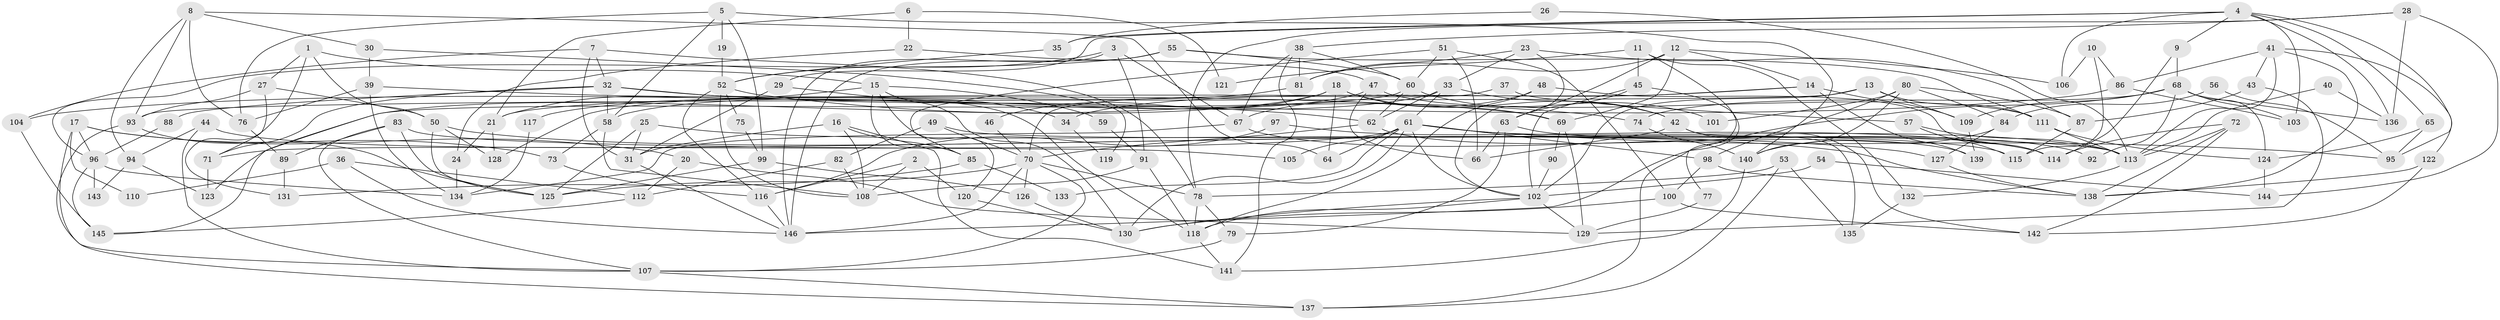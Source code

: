 // Generated by graph-tools (version 1.1) at 2025/36/03/09/25 02:36:20]
// undirected, 146 vertices, 292 edges
graph export_dot {
graph [start="1"]
  node [color=gray90,style=filled];
  1;
  2;
  3;
  4;
  5;
  6;
  7;
  8;
  9;
  10;
  11;
  12;
  13;
  14;
  15;
  16;
  17;
  18;
  19;
  20;
  21;
  22;
  23;
  24;
  25;
  26;
  27;
  28;
  29;
  30;
  31;
  32;
  33;
  34;
  35;
  36;
  37;
  38;
  39;
  40;
  41;
  42;
  43;
  44;
  45;
  46;
  47;
  48;
  49;
  50;
  51;
  52;
  53;
  54;
  55;
  56;
  57;
  58;
  59;
  60;
  61;
  62;
  63;
  64;
  65;
  66;
  67;
  68;
  69;
  70;
  71;
  72;
  73;
  74;
  75;
  76;
  77;
  78;
  79;
  80;
  81;
  82;
  83;
  84;
  85;
  86;
  87;
  88;
  89;
  90;
  91;
  92;
  93;
  94;
  95;
  96;
  97;
  98;
  99;
  100;
  101;
  102;
  103;
  104;
  105;
  106;
  107;
  108;
  109;
  110;
  111;
  112;
  113;
  114;
  115;
  116;
  117;
  118;
  119;
  120;
  121;
  122;
  123;
  124;
  125;
  126;
  127;
  128;
  129;
  130;
  131;
  132;
  133;
  134;
  135;
  136;
  137;
  138;
  139;
  140;
  141;
  142;
  143;
  144;
  145;
  146;
  1 -- 131;
  1 -- 27;
  1 -- 15;
  1 -- 50;
  2 -- 108;
  2 -- 116;
  2 -- 120;
  3 -- 91;
  3 -- 67;
  3 -- 52;
  3 -- 146;
  4 -- 9;
  4 -- 136;
  4 -- 29;
  4 -- 35;
  4 -- 65;
  4 -- 95;
  4 -- 103;
  4 -- 106;
  5 -- 58;
  5 -- 99;
  5 -- 19;
  5 -- 76;
  5 -- 140;
  6 -- 21;
  6 -- 22;
  6 -- 121;
  7 -- 31;
  7 -- 32;
  7 -- 78;
  7 -- 104;
  8 -- 64;
  8 -- 93;
  8 -- 30;
  8 -- 76;
  8 -- 94;
  9 -- 68;
  9 -- 114;
  10 -- 106;
  10 -- 86;
  10 -- 115;
  11 -- 132;
  11 -- 45;
  11 -- 121;
  11 -- 137;
  12 -- 63;
  12 -- 81;
  12 -- 14;
  12 -- 69;
  12 -- 106;
  13 -- 93;
  13 -- 102;
  13 -- 109;
  13 -- 111;
  14 -- 139;
  14 -- 21;
  14 -- 34;
  14 -- 109;
  15 -- 120;
  15 -- 21;
  15 -- 59;
  15 -- 85;
  15 -- 130;
  16 -- 31;
  16 -- 141;
  16 -- 85;
  16 -- 108;
  17 -- 20;
  17 -- 73;
  17 -- 96;
  17 -- 107;
  17 -- 110;
  18 -- 145;
  18 -- 42;
  18 -- 46;
  18 -- 64;
  18 -- 69;
  19 -- 52;
  20 -- 129;
  20 -- 112;
  21 -- 24;
  21 -- 128;
  22 -- 24;
  22 -- 47;
  23 -- 33;
  23 -- 102;
  23 -- 81;
  23 -- 87;
  24 -- 134;
  25 -- 125;
  25 -- 127;
  25 -- 31;
  26 -- 113;
  26 -- 35;
  27 -- 71;
  27 -- 93;
  27 -- 50;
  28 -- 38;
  28 -- 78;
  28 -- 136;
  28 -- 144;
  29 -- 31;
  29 -- 34;
  30 -- 39;
  30 -- 119;
  31 -- 146;
  32 -- 62;
  32 -- 71;
  32 -- 58;
  32 -- 88;
  32 -- 118;
  33 -- 62;
  33 -- 61;
  33 -- 42;
  33 -- 58;
  34 -- 119;
  35 -- 52;
  36 -- 112;
  36 -- 146;
  36 -- 110;
  37 -- 70;
  37 -- 57;
  38 -- 60;
  38 -- 141;
  38 -- 67;
  38 -- 81;
  39 -- 76;
  39 -- 69;
  39 -- 134;
  40 -- 136;
  40 -- 113;
  41 -- 138;
  41 -- 113;
  41 -- 43;
  41 -- 86;
  41 -- 122;
  42 -- 66;
  42 -- 135;
  42 -- 142;
  43 -- 129;
  43 -- 87;
  44 -- 115;
  44 -- 107;
  44 -- 94;
  45 -- 102;
  45 -- 63;
  45 -- 77;
  46 -- 70;
  47 -- 111;
  47 -- 128;
  47 -- 66;
  48 -- 118;
  48 -- 114;
  48 -- 67;
  49 -- 70;
  49 -- 113;
  49 -- 82;
  50 -- 125;
  50 -- 128;
  50 -- 138;
  51 -- 100;
  51 -- 85;
  51 -- 60;
  51 -- 66;
  52 -- 108;
  52 -- 74;
  52 -- 75;
  52 -- 116;
  53 -- 78;
  53 -- 137;
  53 -- 135;
  54 -- 102;
  54 -- 144;
  55 -- 96;
  55 -- 111;
  55 -- 60;
  55 -- 146;
  56 -- 84;
  56 -- 95;
  57 -- 113;
  57 -- 115;
  58 -- 73;
  58 -- 108;
  59 -- 91;
  60 -- 62;
  60 -- 101;
  60 -- 123;
  61 -- 113;
  61 -- 98;
  61 -- 64;
  61 -- 71;
  61 -- 95;
  61 -- 102;
  61 -- 105;
  61 -- 130;
  61 -- 133;
  62 -- 70;
  62 -- 139;
  63 -- 79;
  63 -- 66;
  63 -- 92;
  65 -- 95;
  65 -- 124;
  67 -- 114;
  67 -- 134;
  68 -- 109;
  68 -- 146;
  68 -- 74;
  68 -- 92;
  68 -- 103;
  68 -- 124;
  68 -- 136;
  69 -- 90;
  69 -- 129;
  70 -- 146;
  70 -- 78;
  70 -- 107;
  70 -- 125;
  70 -- 126;
  71 -- 123;
  72 -- 142;
  72 -- 138;
  72 -- 113;
  72 -- 114;
  73 -- 116;
  74 -- 140;
  75 -- 99;
  76 -- 89;
  77 -- 129;
  78 -- 118;
  78 -- 79;
  79 -- 107;
  80 -- 140;
  80 -- 87;
  80 -- 84;
  80 -- 98;
  80 -- 101;
  81 -- 117;
  82 -- 108;
  82 -- 112;
  83 -- 107;
  83 -- 125;
  83 -- 89;
  83 -- 105;
  84 -- 140;
  84 -- 127;
  85 -- 131;
  85 -- 133;
  86 -- 103;
  86 -- 104;
  87 -- 115;
  88 -- 96;
  89 -- 131;
  90 -- 102;
  91 -- 118;
  91 -- 108;
  93 -- 137;
  93 -- 125;
  94 -- 123;
  94 -- 143;
  96 -- 134;
  96 -- 143;
  96 -- 145;
  97 -- 116;
  97 -- 114;
  98 -- 100;
  98 -- 138;
  99 -- 125;
  99 -- 126;
  100 -- 142;
  100 -- 130;
  102 -- 130;
  102 -- 118;
  102 -- 129;
  104 -- 145;
  107 -- 137;
  109 -- 139;
  111 -- 124;
  111 -- 113;
  112 -- 145;
  113 -- 132;
  116 -- 146;
  117 -- 134;
  118 -- 141;
  120 -- 130;
  122 -- 138;
  122 -- 142;
  124 -- 144;
  126 -- 130;
  127 -- 138;
  132 -- 135;
  140 -- 141;
}
